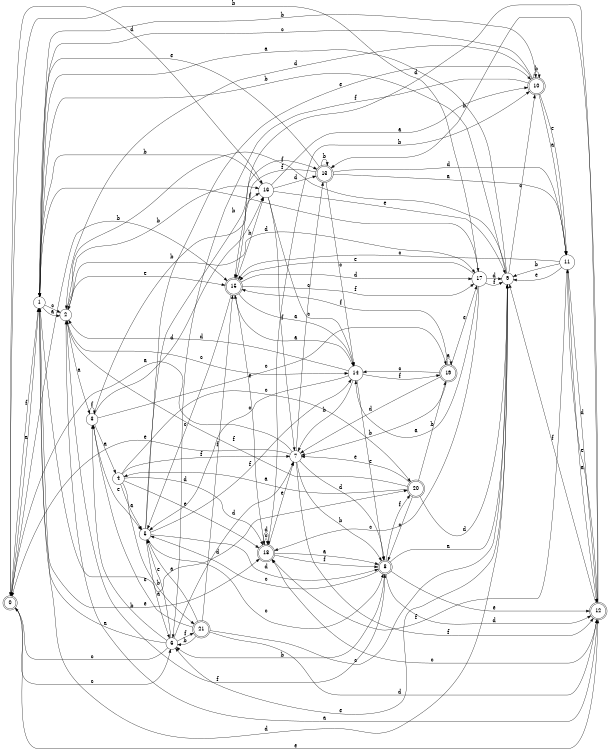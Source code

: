 digraph n18_7 {
__start0 [label="" shape="none"];

rankdir=LR;
size="8,5";

s0 [style="rounded,filled", color="black", fillcolor="white" shape="doublecircle", label="0"];
s1 [style="filled", color="black", fillcolor="white" shape="circle", label="1"];
s2 [style="filled", color="black", fillcolor="white" shape="circle", label="2"];
s3 [style="filled", color="black", fillcolor="white" shape="circle", label="3"];
s4 [style="filled", color="black", fillcolor="white" shape="circle", label="4"];
s5 [style="filled", color="black", fillcolor="white" shape="circle", label="5"];
s6 [style="filled", color="black", fillcolor="white" shape="circle", label="6"];
s7 [style="filled", color="black", fillcolor="white" shape="circle", label="7"];
s8 [style="rounded,filled", color="black", fillcolor="white" shape="doublecircle", label="8"];
s9 [style="filled", color="black", fillcolor="white" shape="circle", label="9"];
s10 [style="rounded,filled", color="black", fillcolor="white" shape="doublecircle", label="10"];
s11 [style="filled", color="black", fillcolor="white" shape="circle", label="11"];
s12 [style="rounded,filled", color="black", fillcolor="white" shape="doublecircle", label="12"];
s13 [style="rounded,filled", color="black", fillcolor="white" shape="doublecircle", label="13"];
s14 [style="filled", color="black", fillcolor="white" shape="circle", label="14"];
s15 [style="rounded,filled", color="black", fillcolor="white" shape="doublecircle", label="15"];
s16 [style="filled", color="black", fillcolor="white" shape="circle", label="16"];
s17 [style="filled", color="black", fillcolor="white" shape="circle", label="17"];
s18 [style="rounded,filled", color="black", fillcolor="white" shape="doublecircle", label="18"];
s19 [style="rounded,filled", color="black", fillcolor="white" shape="doublecircle", label="19"];
s20 [style="rounded,filled", color="black", fillcolor="white" shape="doublecircle", label="20"];
s21 [style="rounded,filled", color="black", fillcolor="white" shape="doublecircle", label="21"];
s0 -> s1 [label="a"];
s0 -> s15 [label="b"];
s0 -> s6 [label="c"];
s0 -> s16 [label="d"];
s0 -> s12 [label="e"];
s0 -> s1 [label="f"];
s1 -> s2 [label="a"];
s1 -> s10 [label="b"];
s1 -> s2 [label="c"];
s1 -> s20 [label="d"];
s1 -> s18 [label="e"];
s1 -> s17 [label="f"];
s2 -> s3 [label="a"];
s2 -> s16 [label="b"];
s2 -> s14 [label="c"];
s2 -> s17 [label="d"];
s2 -> s15 [label="e"];
s2 -> s8 [label="f"];
s3 -> s4 [label="a"];
s3 -> s16 [label="b"];
s3 -> s19 [label="c"];
s3 -> s16 [label="d"];
s3 -> s5 [label="e"];
s3 -> s3 [label="f"];
s4 -> s5 [label="a"];
s4 -> s21 [label="b"];
s4 -> s20 [label="c"];
s4 -> s18 [label="d"];
s4 -> s18 [label="e"];
s4 -> s7 [label="f"];
s5 -> s6 [label="a"];
s5 -> s13 [label="b"];
s5 -> s8 [label="c"];
s5 -> s8 [label="d"];
s5 -> s10 [label="e"];
s5 -> s14 [label="f"];
s6 -> s1 [label="a"];
s6 -> s3 [label="b"];
s6 -> s0 [label="c"];
s6 -> s7 [label="d"];
s6 -> s5 [label="e"];
s6 -> s21 [label="f"];
s7 -> s0 [label="a"];
s7 -> s8 [label="b"];
s7 -> s13 [label="c"];
s7 -> s8 [label="d"];
s7 -> s0 [label="e"];
s7 -> s12 [label="f"];
s8 -> s9 [label="a"];
s8 -> s6 [label="b"];
s8 -> s5 [label="c"];
s8 -> s12 [label="d"];
s8 -> s12 [label="e"];
s8 -> s20 [label="f"];
s9 -> s1 [label="a"];
s9 -> s1 [label="b"];
s9 -> s10 [label="c"];
s9 -> s1 [label="d"];
s9 -> s6 [label="e"];
s9 -> s2 [label="f"];
s10 -> s11 [label="a"];
s10 -> s10 [label="b"];
s10 -> s1 [label="c"];
s10 -> s2 [label="d"];
s10 -> s11 [label="e"];
s10 -> s6 [label="f"];
s11 -> s12 [label="a"];
s11 -> s9 [label="b"];
s11 -> s15 [label="c"];
s11 -> s12 [label="d"];
s11 -> s9 [label="e"];
s11 -> s18 [label="f"];
s12 -> s2 [label="a"];
s12 -> s13 [label="b"];
s12 -> s18 [label="c"];
s12 -> s15 [label="d"];
s12 -> s11 [label="e"];
s12 -> s9 [label="f"];
s13 -> s11 [label="a"];
s13 -> s13 [label="b"];
s13 -> s14 [label="c"];
s13 -> s11 [label="d"];
s13 -> s1 [label="e"];
s13 -> s15 [label="f"];
s14 -> s15 [label="a"];
s14 -> s7 [label="b"];
s14 -> s5 [label="c"];
s14 -> s2 [label="d"];
s14 -> s8 [label="e"];
s14 -> s19 [label="f"];
s15 -> s14 [label="a"];
s15 -> s16 [label="b"];
s15 -> s5 [label="c"];
s15 -> s17 [label="d"];
s15 -> s18 [label="e"];
s15 -> s17 [label="f"];
s16 -> s10 [label="a"];
s16 -> s1 [label="b"];
s16 -> s14 [label="c"];
s16 -> s13 [label="d"];
s16 -> s9 [label="e"];
s16 -> s7 [label="f"];
s17 -> s14 [label="a"];
s17 -> s0 [label="b"];
s17 -> s18 [label="c"];
s17 -> s9 [label="d"];
s17 -> s15 [label="e"];
s17 -> s9 [label="f"];
s18 -> s8 [label="a"];
s18 -> s10 [label="b"];
s18 -> s18 [label="c"];
s18 -> s18 [label="d"];
s18 -> s7 [label="e"];
s18 -> s8 [label="f"];
s19 -> s19 [label="a"];
s19 -> s7 [label="b"];
s19 -> s14 [label="c"];
s19 -> s7 [label="d"];
s19 -> s17 [label="e"];
s19 -> s15 [label="f"];
s20 -> s4 [label="a"];
s20 -> s19 [label="b"];
s20 -> s8 [label="c"];
s20 -> s9 [label="d"];
s20 -> s7 [label="e"];
s20 -> s2 [label="f"];
s21 -> s5 [label="a"];
s21 -> s6 [label="b"];
s21 -> s9 [label="c"];
s21 -> s12 [label="d"];
s21 -> s3 [label="e"];
s21 -> s15 [label="f"];

}